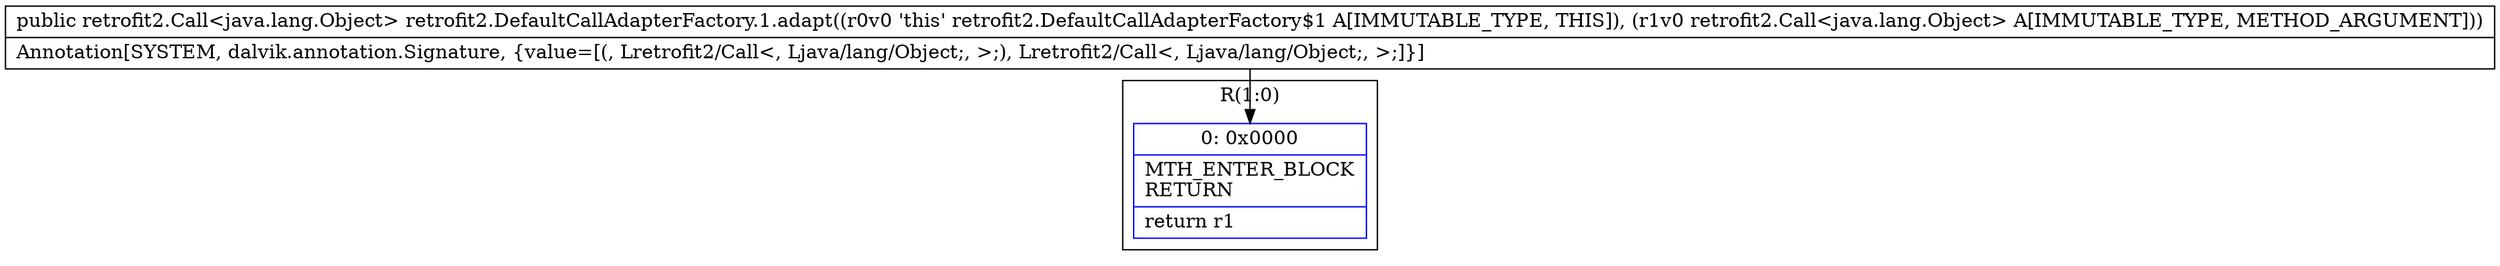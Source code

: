 digraph "CFG forretrofit2.DefaultCallAdapterFactory.1.adapt(Lretrofit2\/Call;)Lretrofit2\/Call;" {
subgraph cluster_Region_1958420612 {
label = "R(1:0)";
node [shape=record,color=blue];
Node_0 [shape=record,label="{0\:\ 0x0000|MTH_ENTER_BLOCK\lRETURN\l|return r1\l}"];
}
MethodNode[shape=record,label="{public retrofit2.Call\<java.lang.Object\> retrofit2.DefaultCallAdapterFactory.1.adapt((r0v0 'this' retrofit2.DefaultCallAdapterFactory$1 A[IMMUTABLE_TYPE, THIS]), (r1v0 retrofit2.Call\<java.lang.Object\> A[IMMUTABLE_TYPE, METHOD_ARGUMENT]))  | Annotation[SYSTEM, dalvik.annotation.Signature, \{value=[(, Lretrofit2\/Call\<, Ljava\/lang\/Object;, \>;), Lretrofit2\/Call\<, Ljava\/lang\/Object;, \>;]\}]\l}"];
MethodNode -> Node_0;
}

